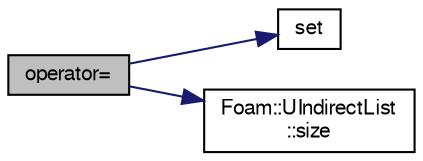 digraph "operator="
{
  bgcolor="transparent";
  edge [fontname="FreeSans",fontsize="10",labelfontname="FreeSans",labelfontsize="10"];
  node [fontname="FreeSans",fontsize="10",shape=record];
  rankdir="LR";
  Node1 [label="operator=",height=0.2,width=0.4,color="black", fillcolor="grey75", style="filled" fontcolor="black"];
  Node1 -> Node2 [color="midnightblue",fontsize="10",style="solid",fontname="FreeSans"];
  Node2 [label="set",height=0.2,width=0.4,color="black",URL="$a02890.html#a39d8e17e34dfdbc73f17054d4077bcca"];
  Node1 -> Node3 [color="midnightblue",fontsize="10",style="solid",fontname="FreeSans"];
  Node3 [label="Foam::UIndirectList\l::size",height=0.2,width=0.4,color="black",URL="$a02657.html#a723361dc2020160f5492e8fe2d09fa44",tooltip="Return the number of elements in the list. "];
}
